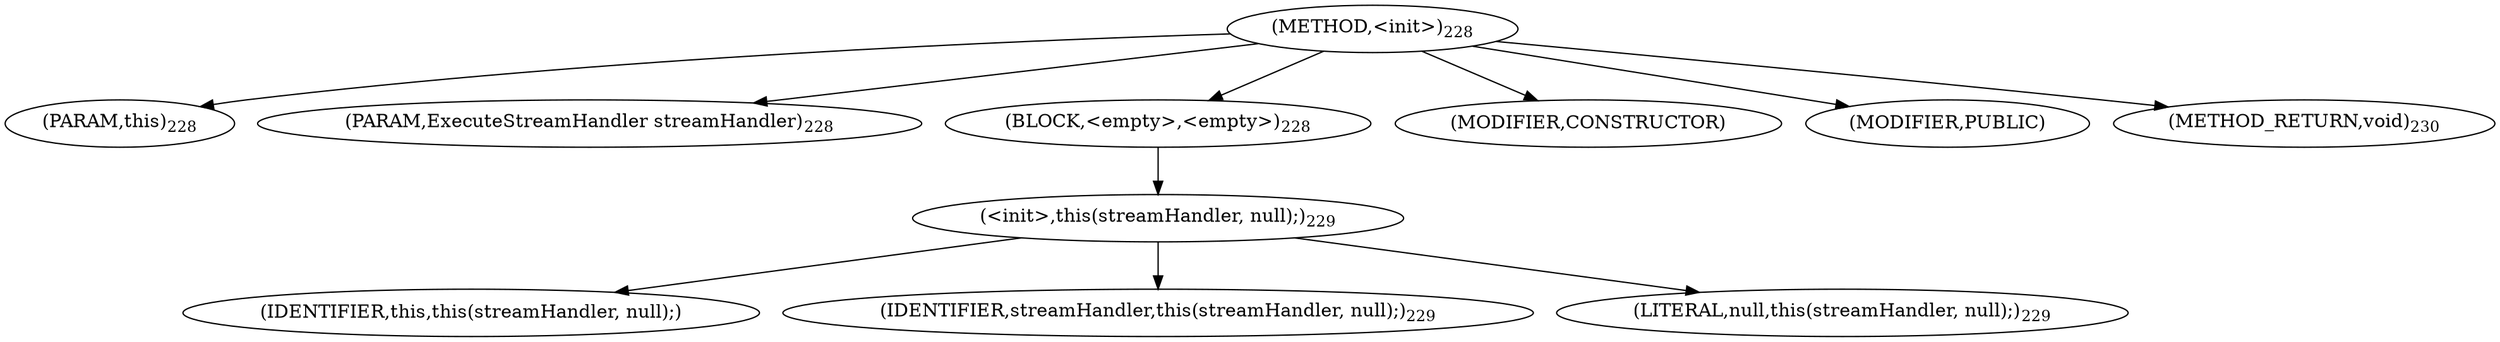 digraph "&lt;init&gt;" {  
"556" [label = <(METHOD,&lt;init&gt;)<SUB>228</SUB>> ]
"15" [label = <(PARAM,this)<SUB>228</SUB>> ]
"557" [label = <(PARAM,ExecuteStreamHandler streamHandler)<SUB>228</SUB>> ]
"558" [label = <(BLOCK,&lt;empty&gt;,&lt;empty&gt;)<SUB>228</SUB>> ]
"559" [label = <(&lt;init&gt;,this(streamHandler, null);)<SUB>229</SUB>> ]
"14" [label = <(IDENTIFIER,this,this(streamHandler, null);)> ]
"560" [label = <(IDENTIFIER,streamHandler,this(streamHandler, null);)<SUB>229</SUB>> ]
"561" [label = <(LITERAL,null,this(streamHandler, null);)<SUB>229</SUB>> ]
"562" [label = <(MODIFIER,CONSTRUCTOR)> ]
"563" [label = <(MODIFIER,PUBLIC)> ]
"564" [label = <(METHOD_RETURN,void)<SUB>230</SUB>> ]
  "556" -> "15" 
  "556" -> "557" 
  "556" -> "558" 
  "556" -> "562" 
  "556" -> "563" 
  "556" -> "564" 
  "558" -> "559" 
  "559" -> "14" 
  "559" -> "560" 
  "559" -> "561" 
}
